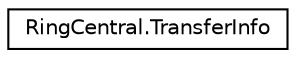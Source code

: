 digraph "Graphical Class Hierarchy"
{
 // LATEX_PDF_SIZE
  edge [fontname="Helvetica",fontsize="10",labelfontname="Helvetica",labelfontsize="10"];
  node [fontname="Helvetica",fontsize="10",shape=record];
  rankdir="LR";
  Node0 [label="RingCentral.TransferInfo",height=0.2,width=0.4,color="black", fillcolor="white", style="filled",URL="$classRingCentral_1_1TransferInfo.html",tooltip=" "];
}
